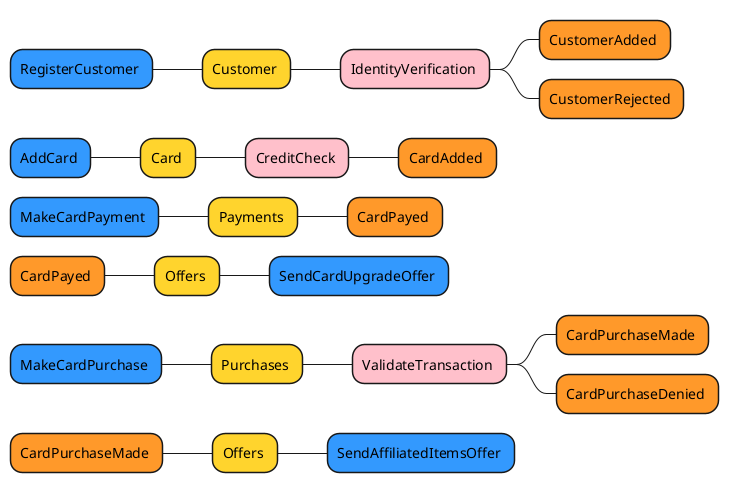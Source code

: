 @startmindmap
<style>
mindmapDiagram {
  .aggregate {
    BackgroundColor #ffd42d
  }
  .action {
    BackgroundColor #3399fe
  }
  .event {
    BackgroundColor #ff992a
  }
  .view {
    BackgroundColor #5fc08b
  }
  .business_process {
    BackgroundColor pink
  }
}
</style>
+ Customer <<aggregate>>
-- RegisterCustomer <<action>>
++ IdentityVerification <<business_process>>
+++ CustomerAdded <<event>>
+++ CustomerRejected <<event>>
+ Card <<aggregate>>
-- AddCard <<action>>
++ CreditCheck <<business_process>>
+++ CardAdded <<event>>
+ Payments <<aggregate>>
-- MakeCardPayment <<action>>
++ CardPayed <<event>>
+ Offers <<aggregate>>
-- CardPayed <<event>>
++ SendCardUpgradeOffer <<action>>
+ Purchases <<aggregate>>
-- MakeCardPurchase <<action>>
++ ValidateTransaction <<business_process>>
+++ CardPurchaseMade <<event>>
+++ CardPurchaseDenied <<event>>
+ Offers <<aggregate>>
-- CardPurchaseMade <<event>>
++ SendAffiliatedItemsOffer <<action>>
@endmindmap
